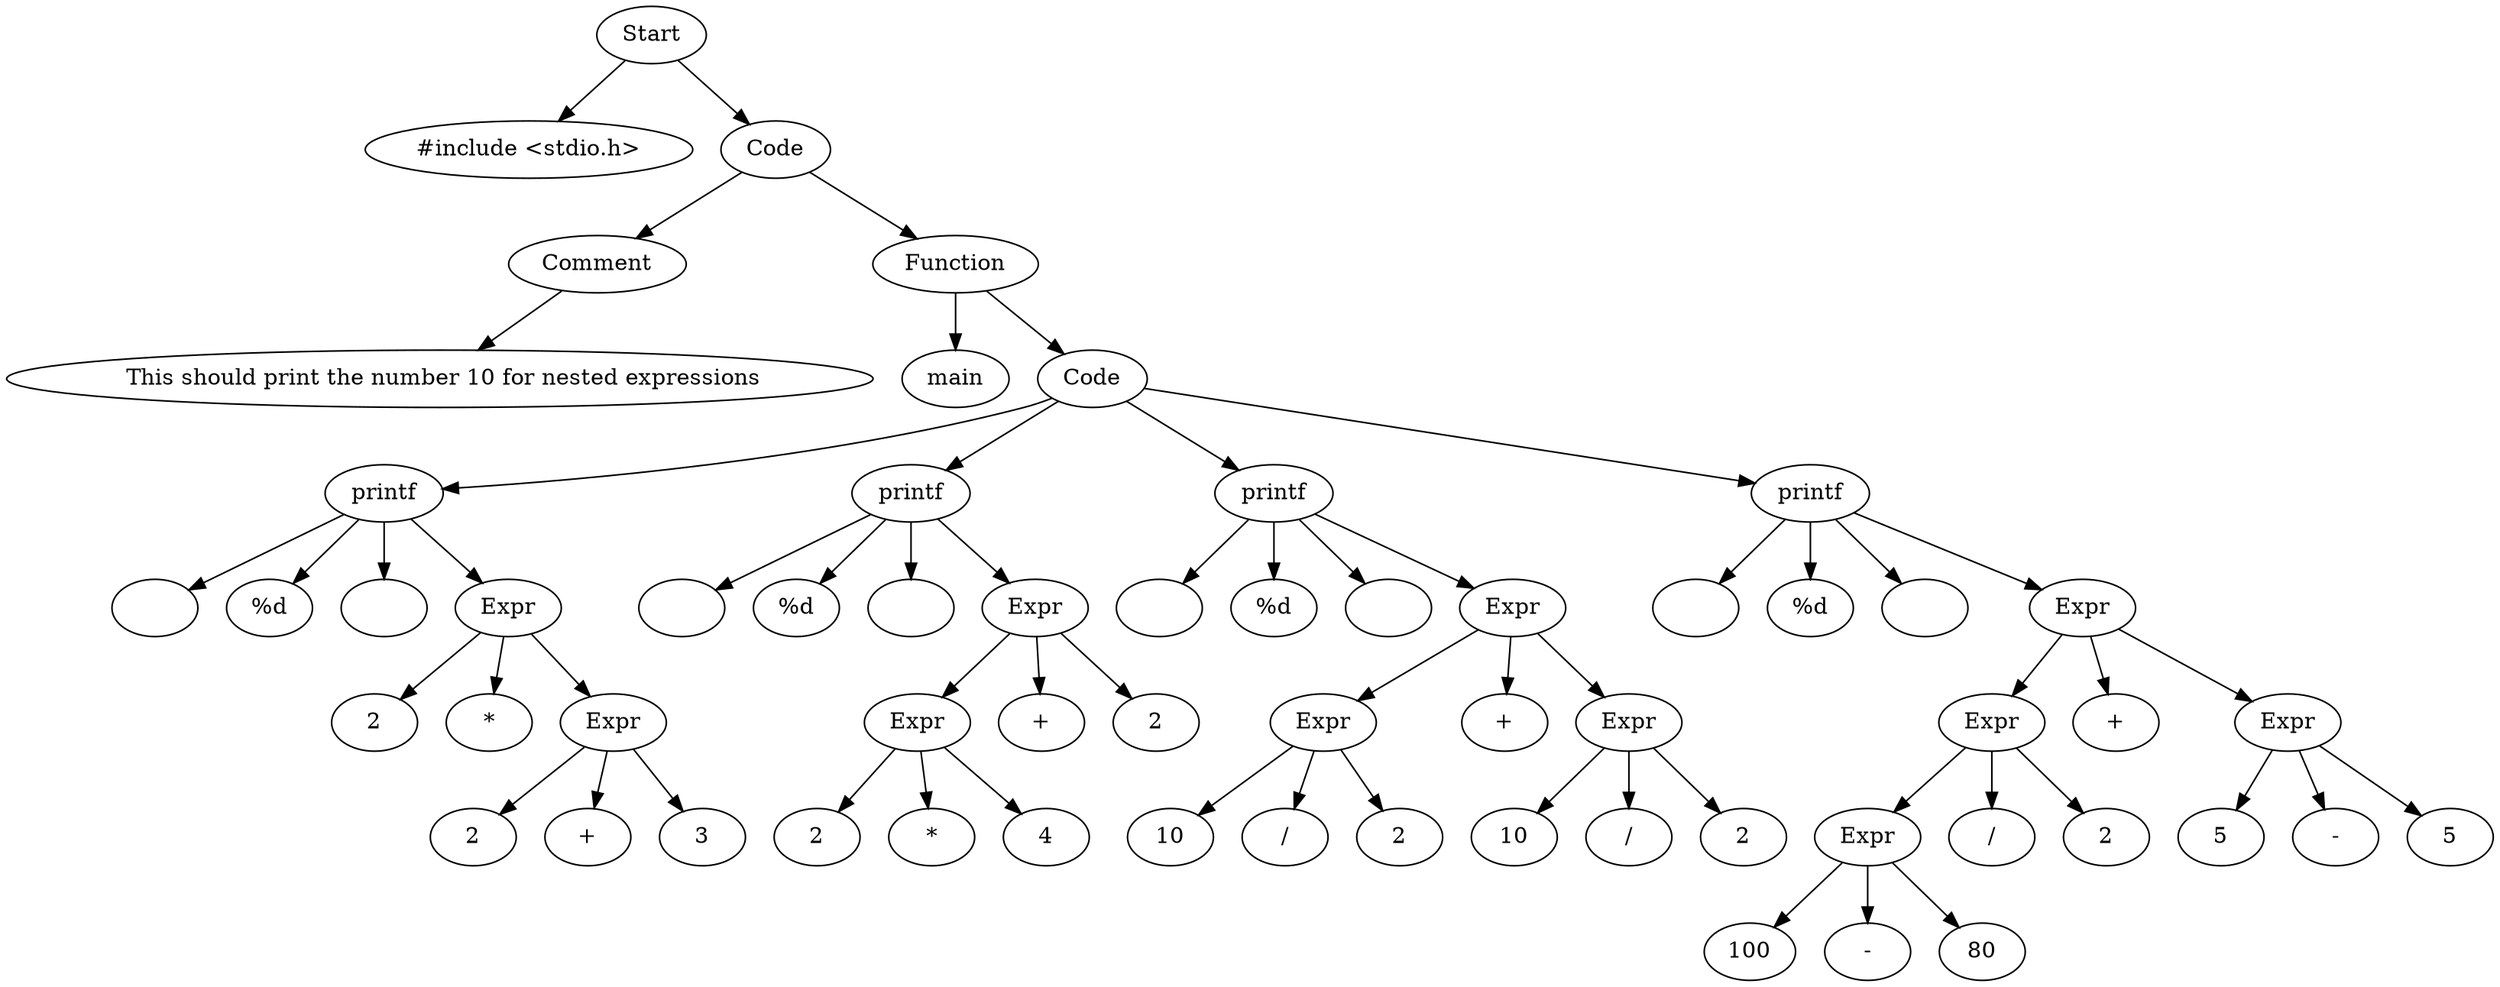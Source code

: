 digraph AST {
  "1423303527440" [label="Start"];
  "1423303527440" -> "1423303524416";
  "1423303527440" -> "1423303527968";
  "1423303524416" [label="#include <stdio.h>"];
  "1423303527968" [label="Code"];
  "1423303527968" -> "1423303528160";
  "1423303527968" -> "1423303527296";
  "1423303528160" [label="Comment"];
  "1423303528160" -> "1423303733792";
  "1423303733792" [label=" This should print the number 10 for nested expressions
"];
  "1423303527296" [label="Function"];
  "1423303527296" -> "1423303687664";
  "1423303527296" -> "1423303687904";
  "1423303687664" [label="main"];
  "1423303687904" [label="Code"];
  "1423303687904" -> "1423303685504";
  "1423303687904" -> "1423303686416";
  "1423303687904" -> "1423303686848";
  "1423303687904" -> "1423303722416";
  "1423303685504" [label="printf"];
  "1423303685504" -> "1423303684688";
  "1423303685504" -> "1423303684352";
  "1423303685504" -> "1423303685120";
  "1423303685504" -> "1423303687952";
  "1423303684688" [label=""];
  "1423303684352" [label="%d"];
  "1423303685120" [label=""];
  "1423303687952" [label="Expr"];
  "1423303687952" -> "1423303685072";
  "1423303687952" -> "1423303684976";
  "1423303687952" -> "1423303684544";
  "1423303685072" [label="2"];
  "1423303684976" [label="*"];
  "1423303684544" [label="Expr"];
  "1423303684544" -> "1423303686272";
  "1423303684544" -> "1423303684448";
  "1423303684544" -> "1423303686704";
  "1423303686272" [label="2"];
  "1423303684448" [label="+"];
  "1423303686704" [label="3"];
  "1423303686416" [label="printf"];
  "1423303686416" -> "1423303686896";
  "1423303686416" -> "1423303686608";
  "1423303686416" -> "1423303686560";
  "1423303686416" -> "1423303685600";
  "1423303686896" [label=""];
  "1423303686608" [label="%d"];
  "1423303686560" [label=""];
  "1423303685600" [label="Expr"];
  "1423303685600" -> "1423303685456";
  "1423303685600" -> "1423303687280";
  "1423303685600" -> "1423303687040";
  "1423303685456" [label="Expr"];
  "1423303685456" -> "1423303685648";
  "1423303685456" -> "1423303688144";
  "1423303685456" -> "1423303687328";
  "1423303685648" [label="2"];
  "1423303688144" [label="*"];
  "1423303687328" [label="4"];
  "1423303687280" [label="+"];
  "1423303687040" [label="2"];
  "1423303686848" [label="printf"];
  "1423303686848" -> "1423303686032";
  "1423303686848" -> "1423303685984";
  "1423303686848" -> "1423303684496";
  "1423303686848" -> "1423303685312";
  "1423303686032" [label=""];
  "1423303685984" [label="%d"];
  "1423303684496" [label=""];
  "1423303685312" [label="Expr"];
  "1423303685312" -> "1423303721024";
  "1423303685312" -> "1423303721648";
  "1423303685312" -> "1423303721696";
  "1423303721024" [label="Expr"];
  "1423303721024" -> "1423303721312";
  "1423303721024" -> "1423303721360";
  "1423303721024" -> "1423303721600";
  "1423303721312" [label="10"];
  "1423303721360" [label="/"];
  "1423303721600" [label="2"];
  "1423303721648" [label="+"];
  "1423303721696" [label="Expr"];
  "1423303721696" -> "1423303721984";
  "1423303721696" -> "1423303722032";
  "1423303721696" -> "1423303722272";
  "1423303721984" [label="10"];
  "1423303722032" [label="/"];
  "1423303722272" [label="2"];
  "1423303722416" [label="printf"];
  "1423303722416" -> "1423303722560";
  "1423303722416" -> "1423303722608";
  "1423303722416" -> "1423303722656";
  "1423303722416" -> "1423303722752";
  "1423303722560" [label=""];
  "1423303722608" [label="%d"];
  "1423303722656" [label=""];
  "1423303722752" [label="Expr"];
  "1423303722752" -> "1423303722944";
  "1423303722752" -> "1423303724048";
  "1423303722752" -> "1423303724192";
  "1423303722944" [label="Expr"];
  "1423303722944" -> "1423303723136";
  "1423303722944" -> "1423303723760";
  "1423303722944" -> "1423303724000";
  "1423303723136" [label="Expr"];
  "1423303723136" -> "1423303723424";
  "1423303723136" -> "1423303723472";
  "1423303723136" -> "1423303723712";
  "1423303723424" [label="100"];
  "1423303723472" [label="-"];
  "1423303723712" [label="80"];
  "1423303723760" [label="/"];
  "1423303724000" [label="2"];
  "1423303724048" [label="+"];
  "1423303724192" [label="Expr"];
  "1423303724192" -> "1423303724480";
  "1423303724192" -> "1423303724528";
  "1423303724192" -> "1423303724768";
  "1423303724480" [label="5"];
  "1423303724528" [label="-"];
  "1423303724768" [label="5"];
}

